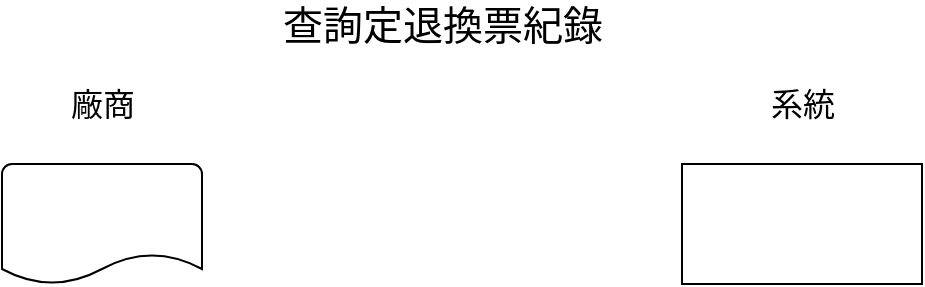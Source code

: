 <mxfile version="13.0.3" type="device"><diagram id="a3qd6QcOY1bc2oImaJ9a" name="第1頁"><mxGraphModel dx="1038" dy="607" grid="1" gridSize="10" guides="1" tooltips="1" connect="1" arrows="1" fold="1" page="1" pageScale="1" pageWidth="827" pageHeight="1169" math="0" shadow="0"><root><mxCell id="0"/><mxCell id="1" parent="0"/><mxCell id="Pbj1YcptlEVnChYmzoto-1" value="&lt;font style=&quot;font-size: 20px&quot;&gt;查詢定退換票紀錄&lt;/font&gt;" style="text;html=1;align=center;verticalAlign=middle;resizable=0;points=[];autosize=1;" vertex="1" parent="1"><mxGeometry x="310" y="50" width="180" height="20" as="geometry"/></mxCell><mxCell id="Pbj1YcptlEVnChYmzoto-2" value="" style="strokeWidth=1;html=1;shape=mxgraph.flowchart.document2;whiteSpace=wrap;size=0.25;" vertex="1" parent="1"><mxGeometry x="180" y="130" width="100" height="60" as="geometry"/></mxCell><mxCell id="Pbj1YcptlEVnChYmzoto-3" value="&lt;font style=&quot;font-size: 16px&quot;&gt;廠商&lt;/font&gt;" style="text;html=1;align=center;verticalAlign=middle;resizable=0;points=[];autosize=1;" vertex="1" parent="1"><mxGeometry x="205" y="90" width="50" height="20" as="geometry"/></mxCell><mxCell id="Pbj1YcptlEVnChYmzoto-6" value="&lt;font style=&quot;font-size: 16px&quot;&gt;系統&lt;/font&gt;" style="text;html=1;align=center;verticalAlign=middle;resizable=0;points=[];autosize=1;" vertex="1" parent="1"><mxGeometry x="555" y="90" width="50" height="20" as="geometry"/></mxCell><mxCell id="Pbj1YcptlEVnChYmzoto-7" value="" style="rounded=0;whiteSpace=wrap;html=1;" vertex="1" parent="1"><mxGeometry x="520" y="130" width="120" height="60" as="geometry"/></mxCell></root></mxGraphModel></diagram></mxfile>